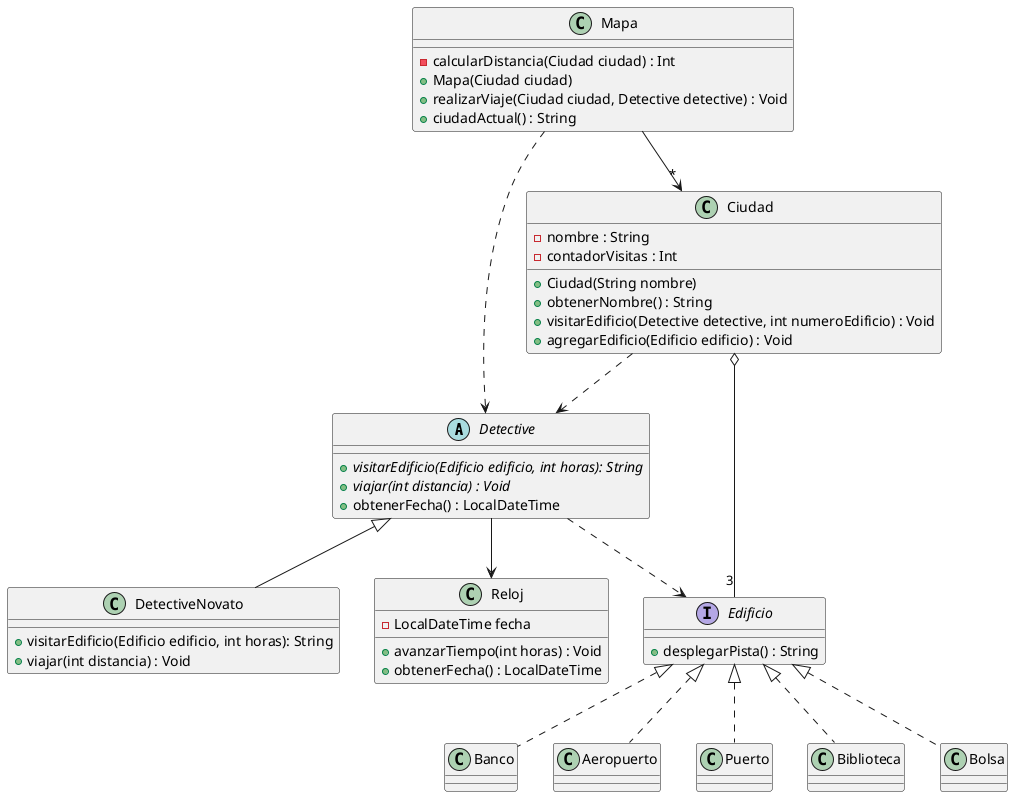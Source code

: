 @startuml

abstract class Detective {
+ {abstract} visitarEdificio(Edificio edificio, int horas): String
+ {abstract} viajar(int distancia) : Void
+ obtenerFecha() : LocalDateTime
}

class DetectiveNovato extends Detective {
+ visitarEdificio(Edificio edificio, int horas): String
+ viajar(int distancia) : Void
}

class Ciudad {

- nombre : String
- contadorVisitas : Int

+ Ciudad(String nombre)
+ obtenerNombre() : String
+ visitarEdificio(Detective detective, int numeroEdificio) : Void
+ agregarEdificio(Edificio edificio) : Void
}

class Reloj {
- LocalDateTime fecha
+ avanzarTiempo(int horas) : Void
+ obtenerFecha() : LocalDateTime
}

interface Edificio {
+ desplegarPista() : String
}

class Mapa {
- calcularDistancia(Ciudad ciudad) : Int
+ Mapa(Ciudad ciudad)
+ realizarViaje(Ciudad ciudad, Detective detective) : Void
 + ciudadActual() : String
}

class Banco implements Edificio {}
class Aeropuerto implements Edificio {}
class Puerto implements Edificio {}
class Biblioteca implements Edificio {}
class Bolsa implements Edificio {}

Mapa ..> Detective
Mapa --> "*" Ciudad
Detective ..> Edificio
Detective --> Reloj
Ciudad ..> Detective
Ciudad o-- "3" Edificio

@enduml